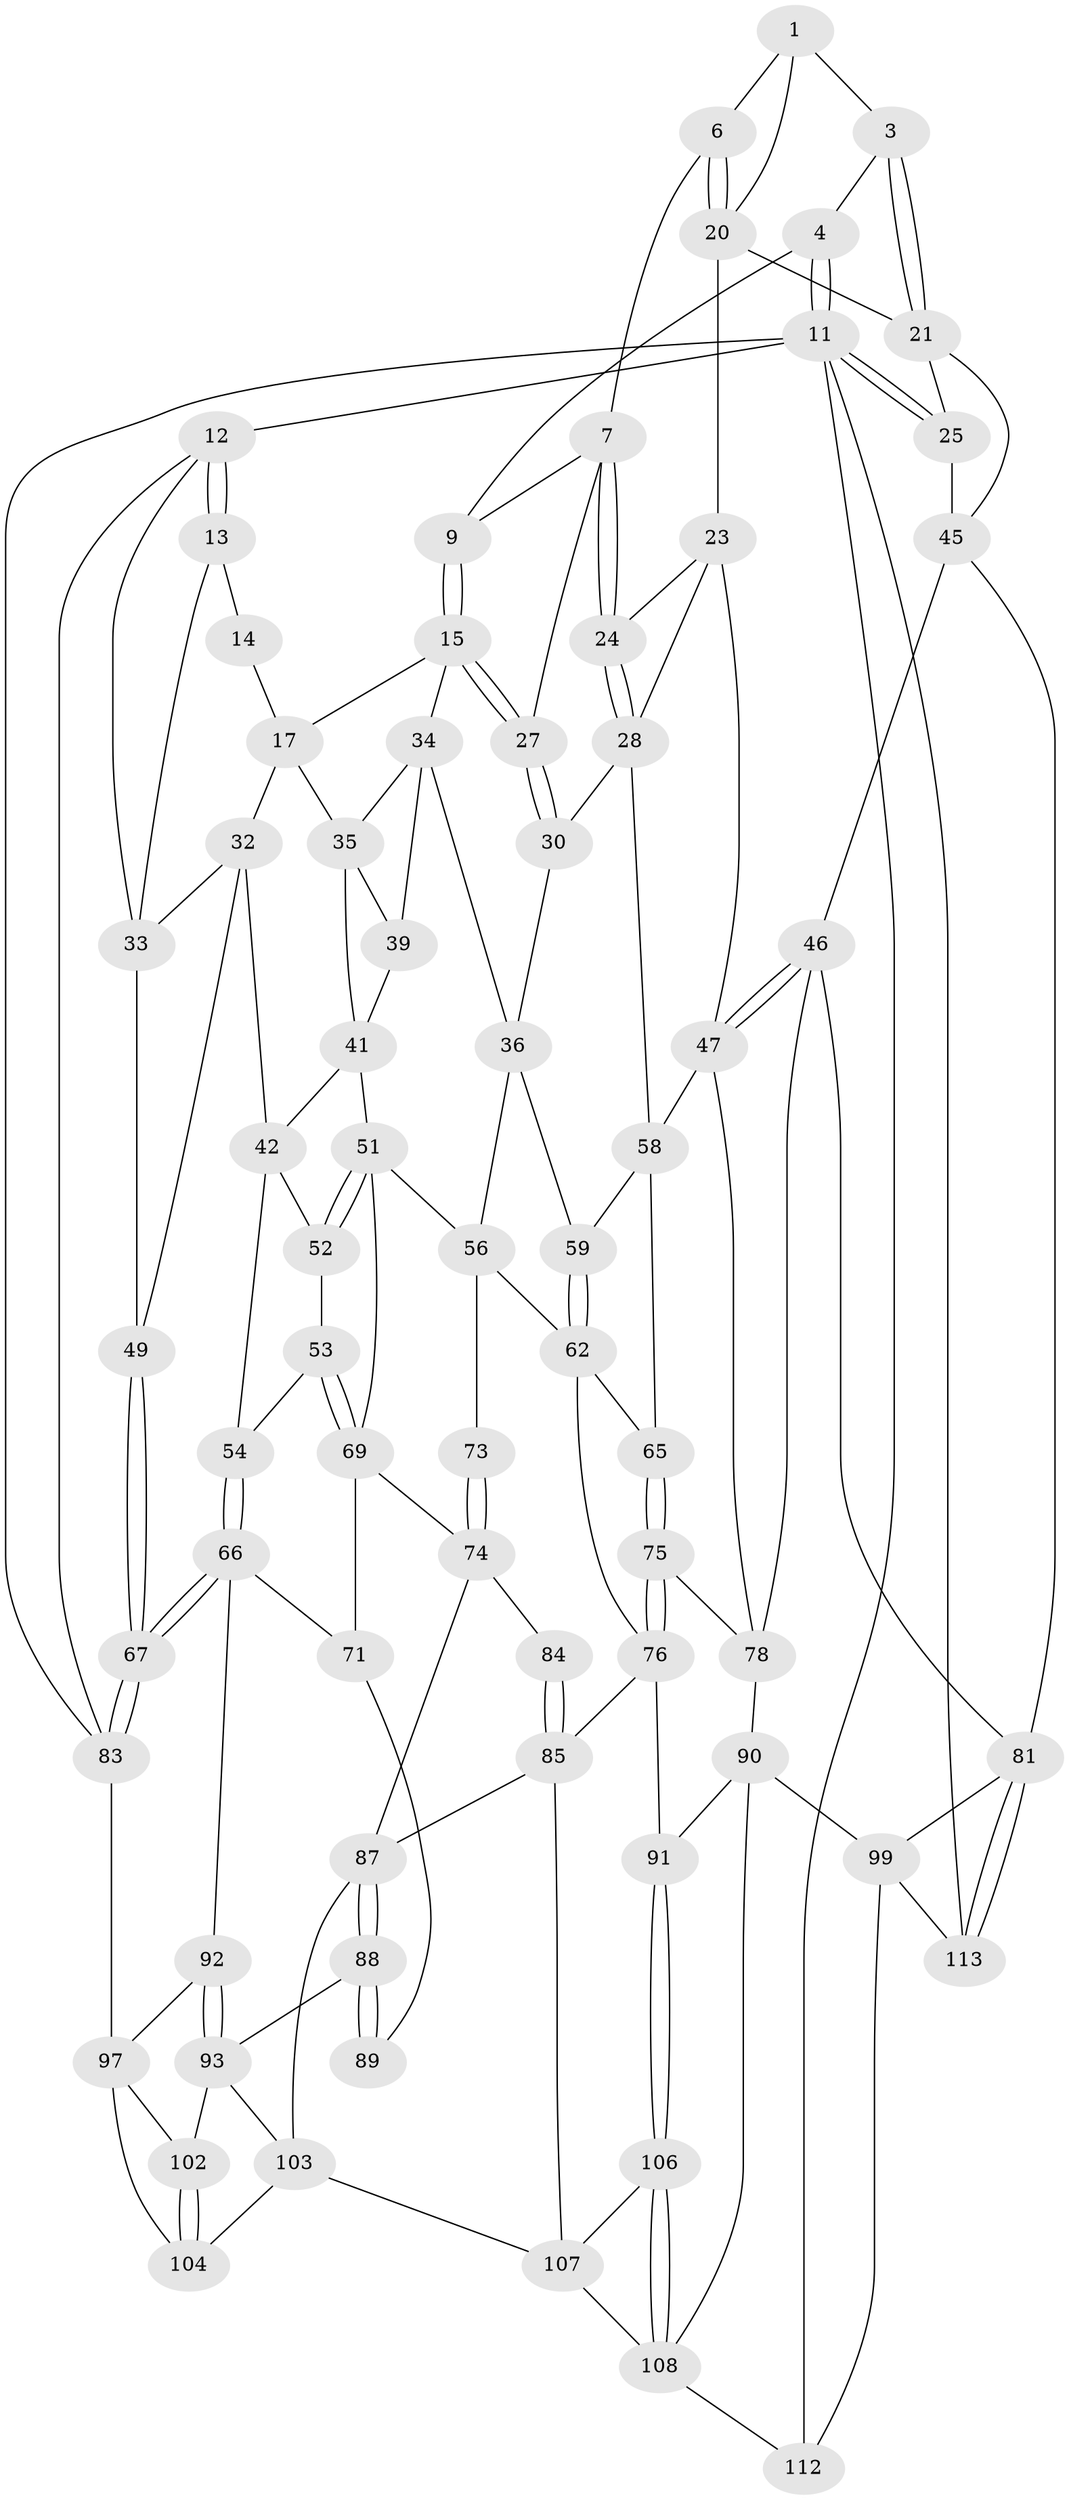 // Generated by graph-tools (version 1.1) at 2025/24/03/03/25 07:24:33]
// undirected, 71 vertices, 154 edges
graph export_dot {
graph [start="1"]
  node [color=gray90,style=filled];
  1 [pos="+0.673667756994732+0",super="+2"];
  3 [pos="+0.9764013193387993+0"];
  4 [pos="+1+0",super="+5"];
  6 [pos="+0.6639662776157886+0.11476256982628837"];
  7 [pos="+0.6164544711000357+0.14854821666636353",super="+8"];
  9 [pos="+0.5023171400494894+0",super="+10"];
  11 [pos="+1+0",super="+114"];
  12 [pos="+0+0"];
  13 [pos="+0+0",super="+19"];
  14 [pos="+0.3076511706553352+0",super="+18"];
  15 [pos="+0.3750116465243894+0.1440002629328593",super="+16"];
  17 [pos="+0.3445070612358205+0.14733052714170716",super="+31"];
  20 [pos="+0.827061900196111+0.16637165990479033",super="+22"];
  21 [pos="+0.8946825141475948+0.19593217359508003",super="+26"];
  23 [pos="+0.8225025463208854+0.21180956942002543",super="+48"];
  24 [pos="+0.718033660951422+0.24707641647199052"];
  25 [pos="+1+0.2975335709522838"];
  27 [pos="+0.5353600165554734+0.196810536231535"];
  28 [pos="+0.6495769767914572+0.30734818191635466",super="+29"];
  30 [pos="+0.5357586234748741+0.293765197623949"];
  32 [pos="+0.15012770658963634+0.2584322348844478",super="+44"];
  33 [pos="+0.14230940912942114+0.167737044144206",super="+38"];
  34 [pos="+0.37589174533236697+0.21828049512558437",super="+37"];
  35 [pos="+0.24047591029005147+0.27359242147132923",super="+40"];
  36 [pos="+0.42919870641555097+0.3238771598657506",super="+55"];
  39 [pos="+0.39947351675691245+0.32598184901381044"];
  41 [pos="+0.29109624297505615+0.37519568347247234",super="+50"];
  42 [pos="+0.29052223110932557+0.3757362277336852",super="+43"];
  45 [pos="+0.86188883931802+0.4886492477034703",super="+68"];
  46 [pos="+0.8174118037278804+0.5055256700490832",super="+79"];
  47 [pos="+0.8065030506876089+0.501734572415544",super="+60"];
  49 [pos="+0+0.3765698937573291"];
  51 [pos="+0.34314222461251376+0.5223461309971401",super="+57"];
  52 [pos="+0.30056770332704624+0.4202887257086322"];
  53 [pos="+0.22966513132259278+0.5126030575513849"];
  54 [pos="+0.18207597734806066+0.4628187350184984"];
  56 [pos="+0.422382924188771+0.5628097472130031",super="+64"];
  58 [pos="+0.5890033007284369+0.4135320366775001",super="+61"];
  59 [pos="+0.5647181152039423+0.4448179199441001"];
  62 [pos="+0.5346858065739497+0.5382735741307074",super="+63"];
  65 [pos="+0.6322038544281524+0.5688554478664234"];
  66 [pos="+0+0.5929132960671395",super="+72"];
  67 [pos="+0+0.5827841039612525"];
  69 [pos="+0.24559459006530018+0.5301837926520627",super="+70"];
  71 [pos="+0.20573770277716846+0.6295412378653571"];
  73 [pos="+0.3144847890036074+0.646358797644"];
  74 [pos="+0.25942840801304023+0.6536962197717813",super="+86"];
  75 [pos="+0.6297475411249158+0.6421001448913901"];
  76 [pos="+0.5681073535944111+0.7478513519718436",super="+77"];
  78 [pos="+0.7256799974984162+0.6617511086639781",super="+80"];
  81 [pos="+1+0.7298129556630961",super="+82"];
  83 [pos="+0+1"];
  84 [pos="+0.3228120430435135+0.6731222064866494"];
  85 [pos="+0.4621493012432507+0.7462059791057805",super="+95"];
  87 [pos="+0.32758419241122777+0.8543912631495919",super="+96"];
  88 [pos="+0.2411927966934099+0.75868720228865",super="+94"];
  89 [pos="+0.19622037362498845+0.6798921042907071"];
  90 [pos="+0.7386761030449862+0.7859046518220817",super="+100"];
  91 [pos="+0.6039065658316684+0.7726162382870081"];
  92 [pos="+0.06407682165164054+0.6996241353951893"];
  93 [pos="+0.12910526676642906+0.7477142990733321",super="+101"];
  97 [pos="+0.06073424060619261+0.7875365428642578",super="+98"];
  99 [pos="+0.8071981424149617+0.8305296446433639",super="+111"];
  102 [pos="+0.11172727595744504+0.7935523150766057"];
  103 [pos="+0.3249264130746795+0.9066715695763493",super="+105"];
  104 [pos="+0+1"];
  106 [pos="+0.6018705072357825+0.8441838893143568"];
  107 [pos="+0.5697780753716258+0.9063227116320461",super="+110"];
  108 [pos="+0.665366502605367+0.9368235248703871",super="+109"];
  112 [pos="+0.8708164124076847+1"];
  113 [pos="+1+0.730950304661444"];
  1 -- 6;
  1 -- 3;
  1 -- 20;
  3 -- 4;
  3 -- 21;
  3 -- 21;
  4 -- 11;
  4 -- 11;
  4 -- 9;
  6 -- 7;
  6 -- 20;
  6 -- 20;
  7 -- 24;
  7 -- 24;
  7 -- 9;
  7 -- 27;
  9 -- 15;
  9 -- 15;
  11 -- 12;
  11 -- 25;
  11 -- 25;
  11 -- 112;
  11 -- 113;
  11 -- 83;
  12 -- 13;
  12 -- 13;
  12 -- 83;
  12 -- 33;
  13 -- 14 [weight=2];
  13 -- 33;
  14 -- 17;
  15 -- 27;
  15 -- 27;
  15 -- 17;
  15 -- 34;
  17 -- 32;
  17 -- 35;
  20 -- 21;
  20 -- 23;
  21 -- 25;
  21 -- 45;
  23 -- 24;
  23 -- 28;
  23 -- 47;
  24 -- 28;
  24 -- 28;
  25 -- 45;
  27 -- 30;
  27 -- 30;
  28 -- 58;
  28 -- 30;
  30 -- 36;
  32 -- 33;
  32 -- 49;
  32 -- 42;
  33 -- 49;
  34 -- 35;
  34 -- 36;
  34 -- 39;
  35 -- 41;
  35 -- 39;
  36 -- 56;
  36 -- 59;
  39 -- 41;
  41 -- 42;
  41 -- 51;
  42 -- 52;
  42 -- 54;
  45 -- 46;
  45 -- 81;
  46 -- 47;
  46 -- 47;
  46 -- 78;
  46 -- 81;
  47 -- 78;
  47 -- 58;
  49 -- 67;
  49 -- 67;
  51 -- 52;
  51 -- 52;
  51 -- 56;
  51 -- 69;
  52 -- 53;
  53 -- 54;
  53 -- 69;
  53 -- 69;
  54 -- 66;
  54 -- 66;
  56 -- 73;
  56 -- 62;
  58 -- 59;
  58 -- 65;
  59 -- 62;
  59 -- 62;
  62 -- 65;
  62 -- 76;
  65 -- 75;
  65 -- 75;
  66 -- 67;
  66 -- 67;
  66 -- 92;
  66 -- 71;
  67 -- 83;
  67 -- 83;
  69 -- 74;
  69 -- 71;
  71 -- 89;
  73 -- 74;
  73 -- 74;
  74 -- 84;
  74 -- 87;
  75 -- 76;
  75 -- 76;
  75 -- 78;
  76 -- 91;
  76 -- 85;
  78 -- 90;
  81 -- 113;
  81 -- 113;
  81 -- 99;
  83 -- 97;
  84 -- 85;
  84 -- 85;
  85 -- 107;
  85 -- 87;
  87 -- 88;
  87 -- 88;
  87 -- 103;
  88 -- 89 [weight=2];
  88 -- 89;
  88 -- 93;
  90 -- 91;
  90 -- 99;
  90 -- 108;
  91 -- 106;
  91 -- 106;
  92 -- 93;
  92 -- 93;
  92 -- 97;
  93 -- 102;
  93 -- 103;
  97 -- 102;
  97 -- 104;
  99 -- 112;
  99 -- 113;
  102 -- 104;
  102 -- 104;
  103 -- 104;
  103 -- 107;
  106 -- 107;
  106 -- 108;
  106 -- 108;
  107 -- 108;
  108 -- 112;
}
